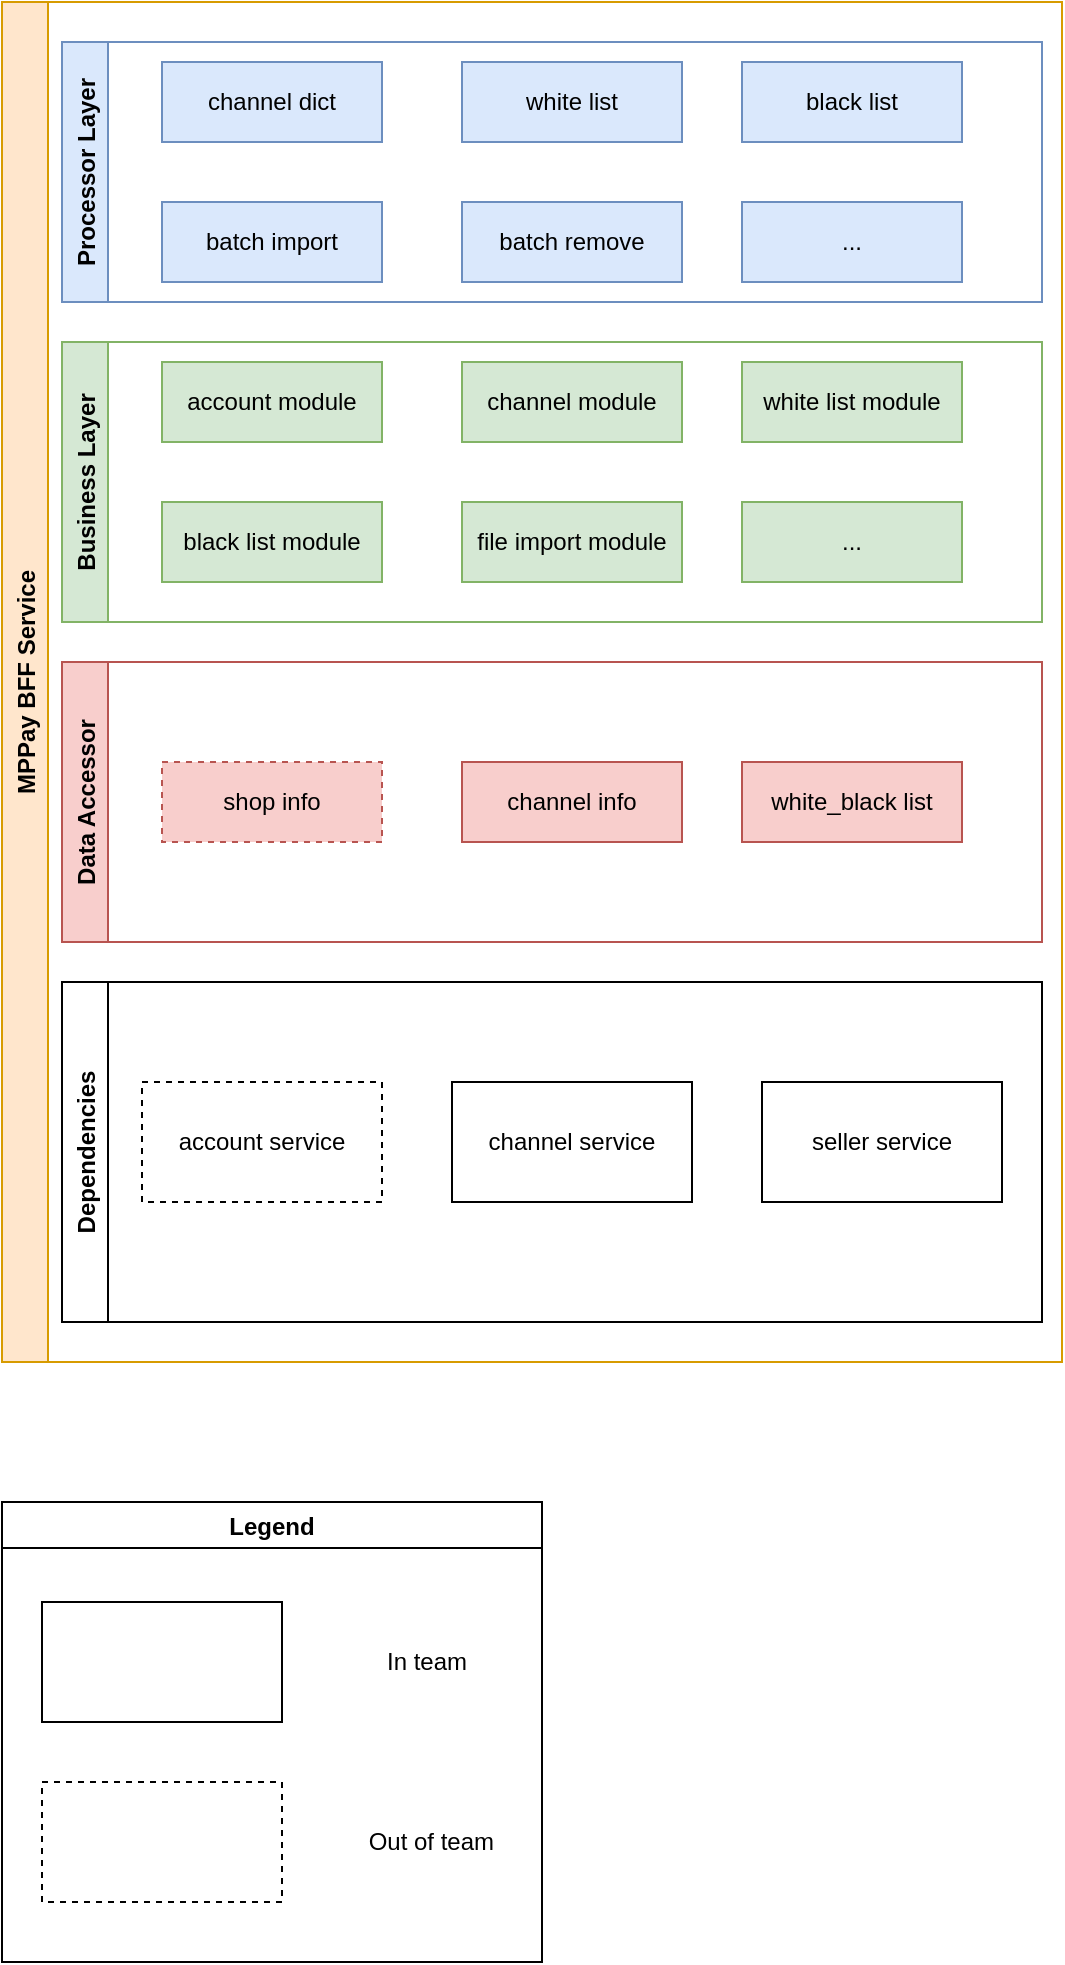 <mxfile version="14.9.3" type="github">
  <diagram id="amQAH87YjU0Ru2cIybjM" name="Page-1">
    <mxGraphModel dx="1111" dy="740" grid="1" gridSize="10" guides="1" tooltips="1" connect="1" arrows="1" fold="1" page="1" pageScale="1" pageWidth="850" pageHeight="1100" math="0" shadow="0">
      <root>
        <mxCell id="0" />
        <mxCell id="1" parent="0" />
        <mxCell id="Nv5pJQe_Et3Vec8wv5z1-6" value="MPPay BFF Service" style="swimlane;horizontal=0;fillColor=#ffe6cc;strokeColor=#d79b00;" vertex="1" parent="1">
          <mxGeometry x="130" y="210" width="530" height="680" as="geometry" />
        </mxCell>
        <mxCell id="Nv5pJQe_Et3Vec8wv5z1-7" value="Processor Layer" style="swimlane;horizontal=0;fillColor=#dae8fc;strokeColor=#6c8ebf;" vertex="1" parent="Nv5pJQe_Et3Vec8wv5z1-6">
          <mxGeometry x="30" y="20" width="490" height="130" as="geometry" />
        </mxCell>
        <mxCell id="Nv5pJQe_Et3Vec8wv5z1-10" value="channel dict" style="rounded=0;whiteSpace=wrap;html=1;fillColor=#dae8fc;strokeColor=#6c8ebf;" vertex="1" parent="Nv5pJQe_Et3Vec8wv5z1-7">
          <mxGeometry x="50" y="10" width="110" height="40" as="geometry" />
        </mxCell>
        <mxCell id="Nv5pJQe_Et3Vec8wv5z1-11" value="white list" style="rounded=0;whiteSpace=wrap;html=1;fillColor=#dae8fc;strokeColor=#6c8ebf;" vertex="1" parent="Nv5pJQe_Et3Vec8wv5z1-7">
          <mxGeometry x="200" y="10" width="110" height="40" as="geometry" />
        </mxCell>
        <mxCell id="Nv5pJQe_Et3Vec8wv5z1-12" value="black list" style="rounded=0;whiteSpace=wrap;html=1;fillColor=#dae8fc;strokeColor=#6c8ebf;" vertex="1" parent="Nv5pJQe_Et3Vec8wv5z1-7">
          <mxGeometry x="340" y="10" width="110" height="40" as="geometry" />
        </mxCell>
        <mxCell id="Nv5pJQe_Et3Vec8wv5z1-13" value="batch import" style="rounded=0;whiteSpace=wrap;html=1;fillColor=#dae8fc;strokeColor=#6c8ebf;" vertex="1" parent="Nv5pJQe_Et3Vec8wv5z1-7">
          <mxGeometry x="50" y="80" width="110" height="40" as="geometry" />
        </mxCell>
        <mxCell id="Nv5pJQe_Et3Vec8wv5z1-14" value="batch remove" style="rounded=0;whiteSpace=wrap;html=1;fillColor=#dae8fc;strokeColor=#6c8ebf;" vertex="1" parent="Nv5pJQe_Et3Vec8wv5z1-7">
          <mxGeometry x="200" y="80" width="110" height="40" as="geometry" />
        </mxCell>
        <mxCell id="Nv5pJQe_Et3Vec8wv5z1-15" value="..." style="rounded=0;whiteSpace=wrap;html=1;fillColor=#dae8fc;strokeColor=#6c8ebf;" vertex="1" parent="Nv5pJQe_Et3Vec8wv5z1-7">
          <mxGeometry x="340" y="80" width="110" height="40" as="geometry" />
        </mxCell>
        <mxCell id="Nv5pJQe_Et3Vec8wv5z1-8" value="Business Layer" style="swimlane;horizontal=0;fillColor=#d5e8d4;strokeColor=#82b366;" vertex="1" parent="Nv5pJQe_Et3Vec8wv5z1-6">
          <mxGeometry x="30" y="170" width="490" height="140" as="geometry" />
        </mxCell>
        <mxCell id="Nv5pJQe_Et3Vec8wv5z1-16" value="account module" style="rounded=0;whiteSpace=wrap;html=1;fillColor=#d5e8d4;strokeColor=#82b366;" vertex="1" parent="Nv5pJQe_Et3Vec8wv5z1-8">
          <mxGeometry x="50" y="10" width="110" height="40" as="geometry" />
        </mxCell>
        <mxCell id="Nv5pJQe_Et3Vec8wv5z1-17" value="channel module" style="rounded=0;whiteSpace=wrap;html=1;fillColor=#d5e8d4;strokeColor=#82b366;" vertex="1" parent="Nv5pJQe_Et3Vec8wv5z1-8">
          <mxGeometry x="200" y="10" width="110" height="40" as="geometry" />
        </mxCell>
        <mxCell id="Nv5pJQe_Et3Vec8wv5z1-18" value="white list module" style="rounded=0;whiteSpace=wrap;html=1;fillColor=#d5e8d4;strokeColor=#82b366;" vertex="1" parent="Nv5pJQe_Et3Vec8wv5z1-8">
          <mxGeometry x="340" y="10" width="110" height="40" as="geometry" />
        </mxCell>
        <mxCell id="Nv5pJQe_Et3Vec8wv5z1-19" value="black list module" style="rounded=0;whiteSpace=wrap;html=1;fillColor=#d5e8d4;strokeColor=#82b366;" vertex="1" parent="Nv5pJQe_Et3Vec8wv5z1-8">
          <mxGeometry x="50" y="80" width="110" height="40" as="geometry" />
        </mxCell>
        <mxCell id="Nv5pJQe_Et3Vec8wv5z1-20" value="file import module" style="rounded=0;whiteSpace=wrap;html=1;fillColor=#d5e8d4;strokeColor=#82b366;" vertex="1" parent="Nv5pJQe_Et3Vec8wv5z1-8">
          <mxGeometry x="200" y="80" width="110" height="40" as="geometry" />
        </mxCell>
        <mxCell id="Nv5pJQe_Et3Vec8wv5z1-21" value="..." style="rounded=0;whiteSpace=wrap;html=1;fillColor=#d5e8d4;strokeColor=#82b366;" vertex="1" parent="Nv5pJQe_Et3Vec8wv5z1-8">
          <mxGeometry x="340" y="80" width="110" height="40" as="geometry" />
        </mxCell>
        <mxCell id="Nv5pJQe_Et3Vec8wv5z1-9" value="Data Accessor" style="swimlane;horizontal=0;fillColor=#f8cecc;strokeColor=#b85450;" vertex="1" parent="Nv5pJQe_Et3Vec8wv5z1-6">
          <mxGeometry x="30" y="330" width="490" height="140" as="geometry" />
        </mxCell>
        <mxCell id="Nv5pJQe_Et3Vec8wv5z1-22" value="shop info" style="rounded=0;whiteSpace=wrap;html=1;fillColor=#f8cecc;strokeColor=#b85450;dashed=1;" vertex="1" parent="Nv5pJQe_Et3Vec8wv5z1-9">
          <mxGeometry x="50" y="50" width="110" height="40" as="geometry" />
        </mxCell>
        <mxCell id="Nv5pJQe_Et3Vec8wv5z1-23" value="channel info" style="rounded=0;whiteSpace=wrap;html=1;fillColor=#f8cecc;strokeColor=#b85450;" vertex="1" parent="Nv5pJQe_Et3Vec8wv5z1-9">
          <mxGeometry x="200" y="50" width="110" height="40" as="geometry" />
        </mxCell>
        <mxCell id="Nv5pJQe_Et3Vec8wv5z1-24" value="white_black list" style="rounded=0;whiteSpace=wrap;html=1;fillColor=#f8cecc;strokeColor=#b85450;" vertex="1" parent="Nv5pJQe_Et3Vec8wv5z1-9">
          <mxGeometry x="340" y="50" width="110" height="40" as="geometry" />
        </mxCell>
        <mxCell id="Nv5pJQe_Et3Vec8wv5z1-25" value="Dependencies" style="swimlane;horizontal=0;" vertex="1" parent="Nv5pJQe_Et3Vec8wv5z1-6">
          <mxGeometry x="30" y="490" width="490" height="170" as="geometry" />
        </mxCell>
        <mxCell id="Nv5pJQe_Et3Vec8wv5z1-26" value="account service" style="rounded=0;whiteSpace=wrap;html=1;dashed=1;" vertex="1" parent="Nv5pJQe_Et3Vec8wv5z1-25">
          <mxGeometry x="40" y="50" width="120" height="60" as="geometry" />
        </mxCell>
        <mxCell id="Nv5pJQe_Et3Vec8wv5z1-27" value="channel service" style="rounded=0;whiteSpace=wrap;html=1;" vertex="1" parent="Nv5pJQe_Et3Vec8wv5z1-25">
          <mxGeometry x="195" y="50" width="120" height="60" as="geometry" />
        </mxCell>
        <mxCell id="Nv5pJQe_Et3Vec8wv5z1-28" value="seller service" style="rounded=0;whiteSpace=wrap;html=1;" vertex="1" parent="Nv5pJQe_Et3Vec8wv5z1-25">
          <mxGeometry x="350" y="50" width="120" height="60" as="geometry" />
        </mxCell>
        <mxCell id="Nv5pJQe_Et3Vec8wv5z1-35" value="Legend" style="swimlane;" vertex="1" parent="1">
          <mxGeometry x="130" y="960" width="270" height="230" as="geometry" />
        </mxCell>
        <mxCell id="Nv5pJQe_Et3Vec8wv5z1-36" value="" style="rounded=0;whiteSpace=wrap;html=1;" vertex="1" parent="Nv5pJQe_Et3Vec8wv5z1-35">
          <mxGeometry x="20" y="50" width="120" height="60" as="geometry" />
        </mxCell>
        <mxCell id="Nv5pJQe_Et3Vec8wv5z1-37" value="In team" style="text;html=1;strokeColor=none;fillColor=none;align=center;verticalAlign=middle;whiteSpace=wrap;rounded=0;dashed=1;" vertex="1" parent="Nv5pJQe_Et3Vec8wv5z1-35">
          <mxGeometry x="185" y="45" width="55" height="70" as="geometry" />
        </mxCell>
        <mxCell id="Nv5pJQe_Et3Vec8wv5z1-38" value="" style="rounded=0;whiteSpace=wrap;html=1;dashed=1;" vertex="1" parent="Nv5pJQe_Et3Vec8wv5z1-35">
          <mxGeometry x="20" y="140" width="120" height="60" as="geometry" />
        </mxCell>
        <mxCell id="Nv5pJQe_Et3Vec8wv5z1-39" value="&amp;nbsp;Out of team" style="text;html=1;strokeColor=none;fillColor=none;align=center;verticalAlign=middle;whiteSpace=wrap;rounded=0;dashed=1;" vertex="1" parent="Nv5pJQe_Et3Vec8wv5z1-35">
          <mxGeometry x="172.5" y="135" width="80" height="70" as="geometry" />
        </mxCell>
      </root>
    </mxGraphModel>
  </diagram>
</mxfile>
